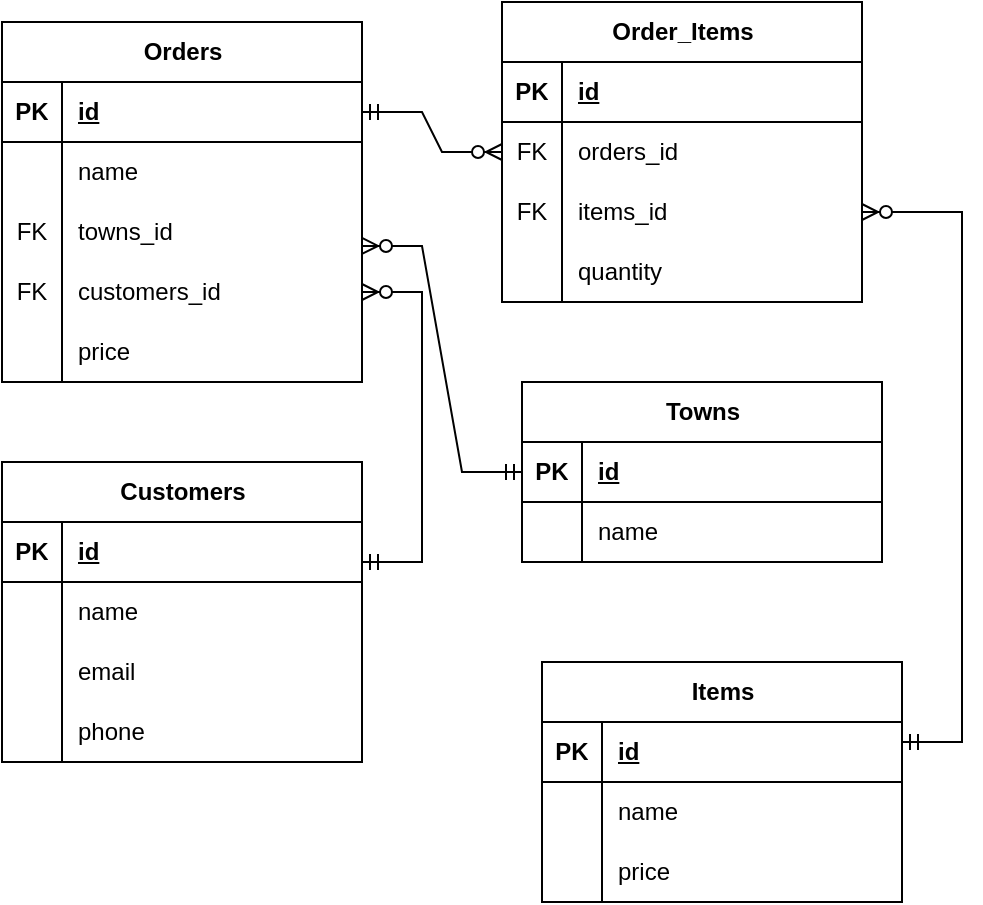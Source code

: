 <mxfile version="26.1.3">
  <diagram id="R2lEEEUBdFMjLlhIrx00" name="Page-1">
    <mxGraphModel dx="880" dy="444" grid="1" gridSize="10" guides="1" tooltips="1" connect="1" arrows="1" fold="1" page="1" pageScale="1" pageWidth="850" pageHeight="1100" math="0" shadow="0" extFonts="Permanent Marker^https://fonts.googleapis.com/css?family=Permanent+Marker">
      <root>
        <mxCell id="0" />
        <mxCell id="1" parent="0" />
        <mxCell id="ZqAyeUTLkDvac5WOvxIL-34" value="Towns" style="shape=table;startSize=30;container=1;collapsible=1;childLayout=tableLayout;fixedRows=1;rowLines=0;fontStyle=1;align=center;resizeLast=1;html=1;" vertex="1" parent="1">
          <mxGeometry x="360" y="240" width="180" height="90" as="geometry" />
        </mxCell>
        <mxCell id="ZqAyeUTLkDvac5WOvxIL-35" value="" style="shape=tableRow;horizontal=0;startSize=0;swimlaneHead=0;swimlaneBody=0;fillColor=none;collapsible=0;dropTarget=0;points=[[0,0.5],[1,0.5]];portConstraint=eastwest;top=0;left=0;right=0;bottom=1;" vertex="1" parent="ZqAyeUTLkDvac5WOvxIL-34">
          <mxGeometry y="30" width="180" height="30" as="geometry" />
        </mxCell>
        <mxCell id="ZqAyeUTLkDvac5WOvxIL-36" value="PK" style="shape=partialRectangle;connectable=0;fillColor=none;top=0;left=0;bottom=0;right=0;fontStyle=1;overflow=hidden;whiteSpace=wrap;html=1;" vertex="1" parent="ZqAyeUTLkDvac5WOvxIL-35">
          <mxGeometry width="30" height="30" as="geometry">
            <mxRectangle width="30" height="30" as="alternateBounds" />
          </mxGeometry>
        </mxCell>
        <mxCell id="ZqAyeUTLkDvac5WOvxIL-37" value="id" style="shape=partialRectangle;connectable=0;fillColor=none;top=0;left=0;bottom=0;right=0;align=left;spacingLeft=6;fontStyle=5;overflow=hidden;whiteSpace=wrap;html=1;" vertex="1" parent="ZqAyeUTLkDvac5WOvxIL-35">
          <mxGeometry x="30" width="150" height="30" as="geometry">
            <mxRectangle width="150" height="30" as="alternateBounds" />
          </mxGeometry>
        </mxCell>
        <mxCell id="ZqAyeUTLkDvac5WOvxIL-38" value="" style="shape=tableRow;horizontal=0;startSize=0;swimlaneHead=0;swimlaneBody=0;fillColor=none;collapsible=0;dropTarget=0;points=[[0,0.5],[1,0.5]];portConstraint=eastwest;top=0;left=0;right=0;bottom=0;" vertex="1" parent="ZqAyeUTLkDvac5WOvxIL-34">
          <mxGeometry y="60" width="180" height="30" as="geometry" />
        </mxCell>
        <mxCell id="ZqAyeUTLkDvac5WOvxIL-39" value="" style="shape=partialRectangle;connectable=0;fillColor=none;top=0;left=0;bottom=0;right=0;editable=1;overflow=hidden;whiteSpace=wrap;html=1;" vertex="1" parent="ZqAyeUTLkDvac5WOvxIL-38">
          <mxGeometry width="30" height="30" as="geometry">
            <mxRectangle width="30" height="30" as="alternateBounds" />
          </mxGeometry>
        </mxCell>
        <mxCell id="ZqAyeUTLkDvac5WOvxIL-40" value="name" style="shape=partialRectangle;connectable=0;fillColor=none;top=0;left=0;bottom=0;right=0;align=left;spacingLeft=6;overflow=hidden;whiteSpace=wrap;html=1;" vertex="1" parent="ZqAyeUTLkDvac5WOvxIL-38">
          <mxGeometry x="30" width="150" height="30" as="geometry">
            <mxRectangle width="150" height="30" as="alternateBounds" />
          </mxGeometry>
        </mxCell>
        <mxCell id="ZqAyeUTLkDvac5WOvxIL-50" value="Customers" style="shape=table;startSize=30;container=1;collapsible=1;childLayout=tableLayout;fixedRows=1;rowLines=0;fontStyle=1;align=center;resizeLast=1;html=1;" vertex="1" parent="1">
          <mxGeometry x="100" y="280" width="180" height="150" as="geometry" />
        </mxCell>
        <mxCell id="ZqAyeUTLkDvac5WOvxIL-51" value="" style="shape=tableRow;horizontal=0;startSize=0;swimlaneHead=0;swimlaneBody=0;fillColor=none;collapsible=0;dropTarget=0;points=[[0,0.5],[1,0.5]];portConstraint=eastwest;top=0;left=0;right=0;bottom=1;" vertex="1" parent="ZqAyeUTLkDvac5WOvxIL-50">
          <mxGeometry y="30" width="180" height="30" as="geometry" />
        </mxCell>
        <mxCell id="ZqAyeUTLkDvac5WOvxIL-52" value="PK" style="shape=partialRectangle;connectable=0;fillColor=none;top=0;left=0;bottom=0;right=0;fontStyle=1;overflow=hidden;whiteSpace=wrap;html=1;" vertex="1" parent="ZqAyeUTLkDvac5WOvxIL-51">
          <mxGeometry width="30" height="30" as="geometry">
            <mxRectangle width="30" height="30" as="alternateBounds" />
          </mxGeometry>
        </mxCell>
        <mxCell id="ZqAyeUTLkDvac5WOvxIL-53" value="id" style="shape=partialRectangle;connectable=0;fillColor=none;top=0;left=0;bottom=0;right=0;align=left;spacingLeft=6;fontStyle=5;overflow=hidden;whiteSpace=wrap;html=1;" vertex="1" parent="ZqAyeUTLkDvac5WOvxIL-51">
          <mxGeometry x="30" width="150" height="30" as="geometry">
            <mxRectangle width="150" height="30" as="alternateBounds" />
          </mxGeometry>
        </mxCell>
        <mxCell id="ZqAyeUTLkDvac5WOvxIL-54" value="" style="shape=tableRow;horizontal=0;startSize=0;swimlaneHead=0;swimlaneBody=0;fillColor=none;collapsible=0;dropTarget=0;points=[[0,0.5],[1,0.5]];portConstraint=eastwest;top=0;left=0;right=0;bottom=0;" vertex="1" parent="ZqAyeUTLkDvac5WOvxIL-50">
          <mxGeometry y="60" width="180" height="30" as="geometry" />
        </mxCell>
        <mxCell id="ZqAyeUTLkDvac5WOvxIL-55" value="" style="shape=partialRectangle;connectable=0;fillColor=none;top=0;left=0;bottom=0;right=0;editable=1;overflow=hidden;whiteSpace=wrap;html=1;" vertex="1" parent="ZqAyeUTLkDvac5WOvxIL-54">
          <mxGeometry width="30" height="30" as="geometry">
            <mxRectangle width="30" height="30" as="alternateBounds" />
          </mxGeometry>
        </mxCell>
        <mxCell id="ZqAyeUTLkDvac5WOvxIL-56" value="name" style="shape=partialRectangle;connectable=0;fillColor=none;top=0;left=0;bottom=0;right=0;align=left;spacingLeft=6;overflow=hidden;whiteSpace=wrap;html=1;" vertex="1" parent="ZqAyeUTLkDvac5WOvxIL-54">
          <mxGeometry x="30" width="150" height="30" as="geometry">
            <mxRectangle width="150" height="30" as="alternateBounds" />
          </mxGeometry>
        </mxCell>
        <mxCell id="ZqAyeUTLkDvac5WOvxIL-57" value="" style="shape=tableRow;horizontal=0;startSize=0;swimlaneHead=0;swimlaneBody=0;fillColor=none;collapsible=0;dropTarget=0;points=[[0,0.5],[1,0.5]];portConstraint=eastwest;top=0;left=0;right=0;bottom=0;" vertex="1" parent="ZqAyeUTLkDvac5WOvxIL-50">
          <mxGeometry y="90" width="180" height="30" as="geometry" />
        </mxCell>
        <mxCell id="ZqAyeUTLkDvac5WOvxIL-58" value="" style="shape=partialRectangle;connectable=0;fillColor=none;top=0;left=0;bottom=0;right=0;editable=1;overflow=hidden;whiteSpace=wrap;html=1;" vertex="1" parent="ZqAyeUTLkDvac5WOvxIL-57">
          <mxGeometry width="30" height="30" as="geometry">
            <mxRectangle width="30" height="30" as="alternateBounds" />
          </mxGeometry>
        </mxCell>
        <mxCell id="ZqAyeUTLkDvac5WOvxIL-59" value="email" style="shape=partialRectangle;connectable=0;fillColor=none;top=0;left=0;bottom=0;right=0;align=left;spacingLeft=6;overflow=hidden;whiteSpace=wrap;html=1;" vertex="1" parent="ZqAyeUTLkDvac5WOvxIL-57">
          <mxGeometry x="30" width="150" height="30" as="geometry">
            <mxRectangle width="150" height="30" as="alternateBounds" />
          </mxGeometry>
        </mxCell>
        <mxCell id="ZqAyeUTLkDvac5WOvxIL-60" value="" style="shape=tableRow;horizontal=0;startSize=0;swimlaneHead=0;swimlaneBody=0;fillColor=none;collapsible=0;dropTarget=0;points=[[0,0.5],[1,0.5]];portConstraint=eastwest;top=0;left=0;right=0;bottom=0;" vertex="1" parent="ZqAyeUTLkDvac5WOvxIL-50">
          <mxGeometry y="120" width="180" height="30" as="geometry" />
        </mxCell>
        <mxCell id="ZqAyeUTLkDvac5WOvxIL-61" value="" style="shape=partialRectangle;connectable=0;fillColor=none;top=0;left=0;bottom=0;right=0;editable=1;overflow=hidden;whiteSpace=wrap;html=1;" vertex="1" parent="ZqAyeUTLkDvac5WOvxIL-60">
          <mxGeometry width="30" height="30" as="geometry">
            <mxRectangle width="30" height="30" as="alternateBounds" />
          </mxGeometry>
        </mxCell>
        <mxCell id="ZqAyeUTLkDvac5WOvxIL-62" value="phone" style="shape=partialRectangle;connectable=0;fillColor=none;top=0;left=0;bottom=0;right=0;align=left;spacingLeft=6;overflow=hidden;whiteSpace=wrap;html=1;" vertex="1" parent="ZqAyeUTLkDvac5WOvxIL-60">
          <mxGeometry x="30" width="150" height="30" as="geometry">
            <mxRectangle width="150" height="30" as="alternateBounds" />
          </mxGeometry>
        </mxCell>
        <mxCell id="ZqAyeUTLkDvac5WOvxIL-63" value="Items" style="shape=table;startSize=30;container=1;collapsible=1;childLayout=tableLayout;fixedRows=1;rowLines=0;fontStyle=1;align=center;resizeLast=1;html=1;" vertex="1" parent="1">
          <mxGeometry x="370" y="380" width="180" height="120" as="geometry" />
        </mxCell>
        <mxCell id="ZqAyeUTLkDvac5WOvxIL-64" value="" style="shape=tableRow;horizontal=0;startSize=0;swimlaneHead=0;swimlaneBody=0;fillColor=none;collapsible=0;dropTarget=0;points=[[0,0.5],[1,0.5]];portConstraint=eastwest;top=0;left=0;right=0;bottom=1;" vertex="1" parent="ZqAyeUTLkDvac5WOvxIL-63">
          <mxGeometry y="30" width="180" height="30" as="geometry" />
        </mxCell>
        <mxCell id="ZqAyeUTLkDvac5WOvxIL-65" value="PK" style="shape=partialRectangle;connectable=0;fillColor=none;top=0;left=0;bottom=0;right=0;fontStyle=1;overflow=hidden;whiteSpace=wrap;html=1;" vertex="1" parent="ZqAyeUTLkDvac5WOvxIL-64">
          <mxGeometry width="30" height="30" as="geometry">
            <mxRectangle width="30" height="30" as="alternateBounds" />
          </mxGeometry>
        </mxCell>
        <mxCell id="ZqAyeUTLkDvac5WOvxIL-66" value="id" style="shape=partialRectangle;connectable=0;fillColor=none;top=0;left=0;bottom=0;right=0;align=left;spacingLeft=6;fontStyle=5;overflow=hidden;whiteSpace=wrap;html=1;" vertex="1" parent="ZqAyeUTLkDvac5WOvxIL-64">
          <mxGeometry x="30" width="150" height="30" as="geometry">
            <mxRectangle width="150" height="30" as="alternateBounds" />
          </mxGeometry>
        </mxCell>
        <mxCell id="ZqAyeUTLkDvac5WOvxIL-67" value="" style="shape=tableRow;horizontal=0;startSize=0;swimlaneHead=0;swimlaneBody=0;fillColor=none;collapsible=0;dropTarget=0;points=[[0,0.5],[1,0.5]];portConstraint=eastwest;top=0;left=0;right=0;bottom=0;" vertex="1" parent="ZqAyeUTLkDvac5WOvxIL-63">
          <mxGeometry y="60" width="180" height="30" as="geometry" />
        </mxCell>
        <mxCell id="ZqAyeUTLkDvac5WOvxIL-68" value="" style="shape=partialRectangle;connectable=0;fillColor=none;top=0;left=0;bottom=0;right=0;editable=1;overflow=hidden;whiteSpace=wrap;html=1;" vertex="1" parent="ZqAyeUTLkDvac5WOvxIL-67">
          <mxGeometry width="30" height="30" as="geometry">
            <mxRectangle width="30" height="30" as="alternateBounds" />
          </mxGeometry>
        </mxCell>
        <mxCell id="ZqAyeUTLkDvac5WOvxIL-69" value="name" style="shape=partialRectangle;connectable=0;fillColor=none;top=0;left=0;bottom=0;right=0;align=left;spacingLeft=6;overflow=hidden;whiteSpace=wrap;html=1;" vertex="1" parent="ZqAyeUTLkDvac5WOvxIL-67">
          <mxGeometry x="30" width="150" height="30" as="geometry">
            <mxRectangle width="150" height="30" as="alternateBounds" />
          </mxGeometry>
        </mxCell>
        <mxCell id="ZqAyeUTLkDvac5WOvxIL-70" value="" style="shape=tableRow;horizontal=0;startSize=0;swimlaneHead=0;swimlaneBody=0;fillColor=none;collapsible=0;dropTarget=0;points=[[0,0.5],[1,0.5]];portConstraint=eastwest;top=0;left=0;right=0;bottom=0;" vertex="1" parent="ZqAyeUTLkDvac5WOvxIL-63">
          <mxGeometry y="90" width="180" height="30" as="geometry" />
        </mxCell>
        <mxCell id="ZqAyeUTLkDvac5WOvxIL-71" value="" style="shape=partialRectangle;connectable=0;fillColor=none;top=0;left=0;bottom=0;right=0;editable=1;overflow=hidden;whiteSpace=wrap;html=1;" vertex="1" parent="ZqAyeUTLkDvac5WOvxIL-70">
          <mxGeometry width="30" height="30" as="geometry">
            <mxRectangle width="30" height="30" as="alternateBounds" />
          </mxGeometry>
        </mxCell>
        <mxCell id="ZqAyeUTLkDvac5WOvxIL-72" value="price" style="shape=partialRectangle;connectable=0;fillColor=none;top=0;left=0;bottom=0;right=0;align=left;spacingLeft=6;overflow=hidden;whiteSpace=wrap;html=1;" vertex="1" parent="ZqAyeUTLkDvac5WOvxIL-70">
          <mxGeometry x="30" width="150" height="30" as="geometry">
            <mxRectangle width="150" height="30" as="alternateBounds" />
          </mxGeometry>
        </mxCell>
        <mxCell id="ZqAyeUTLkDvac5WOvxIL-76" value="Order_Items" style="shape=table;startSize=30;container=1;collapsible=1;childLayout=tableLayout;fixedRows=1;rowLines=0;fontStyle=1;align=center;resizeLast=1;html=1;" vertex="1" parent="1">
          <mxGeometry x="350" y="50" width="180" height="150" as="geometry" />
        </mxCell>
        <mxCell id="ZqAyeUTLkDvac5WOvxIL-77" value="" style="shape=tableRow;horizontal=0;startSize=0;swimlaneHead=0;swimlaneBody=0;fillColor=none;collapsible=0;dropTarget=0;points=[[0,0.5],[1,0.5]];portConstraint=eastwest;top=0;left=0;right=0;bottom=1;" vertex="1" parent="ZqAyeUTLkDvac5WOvxIL-76">
          <mxGeometry y="30" width="180" height="30" as="geometry" />
        </mxCell>
        <mxCell id="ZqAyeUTLkDvac5WOvxIL-78" value="PK" style="shape=partialRectangle;connectable=0;fillColor=none;top=0;left=0;bottom=0;right=0;fontStyle=1;overflow=hidden;whiteSpace=wrap;html=1;" vertex="1" parent="ZqAyeUTLkDvac5WOvxIL-77">
          <mxGeometry width="30" height="30" as="geometry">
            <mxRectangle width="30" height="30" as="alternateBounds" />
          </mxGeometry>
        </mxCell>
        <mxCell id="ZqAyeUTLkDvac5WOvxIL-79" value="id" style="shape=partialRectangle;connectable=0;fillColor=none;top=0;left=0;bottom=0;right=0;align=left;spacingLeft=6;fontStyle=5;overflow=hidden;whiteSpace=wrap;html=1;" vertex="1" parent="ZqAyeUTLkDvac5WOvxIL-77">
          <mxGeometry x="30" width="150" height="30" as="geometry">
            <mxRectangle width="150" height="30" as="alternateBounds" />
          </mxGeometry>
        </mxCell>
        <mxCell id="ZqAyeUTLkDvac5WOvxIL-80" value="" style="shape=tableRow;horizontal=0;startSize=0;swimlaneHead=0;swimlaneBody=0;fillColor=none;collapsible=0;dropTarget=0;points=[[0,0.5],[1,0.5]];portConstraint=eastwest;top=0;left=0;right=0;bottom=0;" vertex="1" parent="ZqAyeUTLkDvac5WOvxIL-76">
          <mxGeometry y="60" width="180" height="30" as="geometry" />
        </mxCell>
        <mxCell id="ZqAyeUTLkDvac5WOvxIL-81" value="FK" style="shape=partialRectangle;connectable=0;fillColor=none;top=0;left=0;bottom=0;right=0;editable=1;overflow=hidden;whiteSpace=wrap;html=1;" vertex="1" parent="ZqAyeUTLkDvac5WOvxIL-80">
          <mxGeometry width="30" height="30" as="geometry">
            <mxRectangle width="30" height="30" as="alternateBounds" />
          </mxGeometry>
        </mxCell>
        <mxCell id="ZqAyeUTLkDvac5WOvxIL-82" value="orders_id" style="shape=partialRectangle;connectable=0;fillColor=none;top=0;left=0;bottom=0;right=0;align=left;spacingLeft=6;overflow=hidden;whiteSpace=wrap;html=1;" vertex="1" parent="ZqAyeUTLkDvac5WOvxIL-80">
          <mxGeometry x="30" width="150" height="30" as="geometry">
            <mxRectangle width="150" height="30" as="alternateBounds" />
          </mxGeometry>
        </mxCell>
        <mxCell id="ZqAyeUTLkDvac5WOvxIL-83" value="" style="shape=tableRow;horizontal=0;startSize=0;swimlaneHead=0;swimlaneBody=0;fillColor=none;collapsible=0;dropTarget=0;points=[[0,0.5],[1,0.5]];portConstraint=eastwest;top=0;left=0;right=0;bottom=0;" vertex="1" parent="ZqAyeUTLkDvac5WOvxIL-76">
          <mxGeometry y="90" width="180" height="30" as="geometry" />
        </mxCell>
        <mxCell id="ZqAyeUTLkDvac5WOvxIL-84" value="FK" style="shape=partialRectangle;connectable=0;fillColor=none;top=0;left=0;bottom=0;right=0;editable=1;overflow=hidden;whiteSpace=wrap;html=1;" vertex="1" parent="ZqAyeUTLkDvac5WOvxIL-83">
          <mxGeometry width="30" height="30" as="geometry">
            <mxRectangle width="30" height="30" as="alternateBounds" />
          </mxGeometry>
        </mxCell>
        <mxCell id="ZqAyeUTLkDvac5WOvxIL-85" value="items_id" style="shape=partialRectangle;connectable=0;fillColor=none;top=0;left=0;bottom=0;right=0;align=left;spacingLeft=6;overflow=hidden;whiteSpace=wrap;html=1;" vertex="1" parent="ZqAyeUTLkDvac5WOvxIL-83">
          <mxGeometry x="30" width="150" height="30" as="geometry">
            <mxRectangle width="150" height="30" as="alternateBounds" />
          </mxGeometry>
        </mxCell>
        <mxCell id="ZqAyeUTLkDvac5WOvxIL-86" value="" style="shape=tableRow;horizontal=0;startSize=0;swimlaneHead=0;swimlaneBody=0;fillColor=none;collapsible=0;dropTarget=0;points=[[0,0.5],[1,0.5]];portConstraint=eastwest;top=0;left=0;right=0;bottom=0;" vertex="1" parent="ZqAyeUTLkDvac5WOvxIL-76">
          <mxGeometry y="120" width="180" height="30" as="geometry" />
        </mxCell>
        <mxCell id="ZqAyeUTLkDvac5WOvxIL-87" value="" style="shape=partialRectangle;connectable=0;fillColor=none;top=0;left=0;bottom=0;right=0;editable=1;overflow=hidden;whiteSpace=wrap;html=1;" vertex="1" parent="ZqAyeUTLkDvac5WOvxIL-86">
          <mxGeometry width="30" height="30" as="geometry">
            <mxRectangle width="30" height="30" as="alternateBounds" />
          </mxGeometry>
        </mxCell>
        <mxCell id="ZqAyeUTLkDvac5WOvxIL-88" value="quantity" style="shape=partialRectangle;connectable=0;fillColor=none;top=0;left=0;bottom=0;right=0;align=left;spacingLeft=6;overflow=hidden;whiteSpace=wrap;html=1;" vertex="1" parent="ZqAyeUTLkDvac5WOvxIL-86">
          <mxGeometry x="30" width="150" height="30" as="geometry">
            <mxRectangle width="150" height="30" as="alternateBounds" />
          </mxGeometry>
        </mxCell>
        <mxCell id="ZqAyeUTLkDvac5WOvxIL-1" value="Orders" style="shape=table;startSize=30;container=1;collapsible=1;childLayout=tableLayout;fixedRows=1;rowLines=0;fontStyle=1;align=center;resizeLast=1;html=1;" vertex="1" parent="1">
          <mxGeometry x="100" y="60" width="180" height="180" as="geometry" />
        </mxCell>
        <mxCell id="ZqAyeUTLkDvac5WOvxIL-2" value="" style="shape=tableRow;horizontal=0;startSize=0;swimlaneHead=0;swimlaneBody=0;fillColor=none;collapsible=0;dropTarget=0;points=[[0,0.5],[1,0.5]];portConstraint=eastwest;top=0;left=0;right=0;bottom=1;" vertex="1" parent="ZqAyeUTLkDvac5WOvxIL-1">
          <mxGeometry y="30" width="180" height="30" as="geometry" />
        </mxCell>
        <mxCell id="ZqAyeUTLkDvac5WOvxIL-3" value="PK" style="shape=partialRectangle;connectable=0;fillColor=none;top=0;left=0;bottom=0;right=0;fontStyle=1;overflow=hidden;whiteSpace=wrap;html=1;" vertex="1" parent="ZqAyeUTLkDvac5WOvxIL-2">
          <mxGeometry width="30" height="30" as="geometry">
            <mxRectangle width="30" height="30" as="alternateBounds" />
          </mxGeometry>
        </mxCell>
        <mxCell id="ZqAyeUTLkDvac5WOvxIL-4" value="id" style="shape=partialRectangle;connectable=0;fillColor=none;top=0;left=0;bottom=0;right=0;align=left;spacingLeft=6;fontStyle=5;overflow=hidden;whiteSpace=wrap;html=1;" vertex="1" parent="ZqAyeUTLkDvac5WOvxIL-2">
          <mxGeometry x="30" width="150" height="30" as="geometry">
            <mxRectangle width="150" height="30" as="alternateBounds" />
          </mxGeometry>
        </mxCell>
        <mxCell id="ZqAyeUTLkDvac5WOvxIL-5" value="" style="shape=tableRow;horizontal=0;startSize=0;swimlaneHead=0;swimlaneBody=0;fillColor=none;collapsible=0;dropTarget=0;points=[[0,0.5],[1,0.5]];portConstraint=eastwest;top=0;left=0;right=0;bottom=0;" vertex="1" parent="ZqAyeUTLkDvac5WOvxIL-1">
          <mxGeometry y="60" width="180" height="30" as="geometry" />
        </mxCell>
        <mxCell id="ZqAyeUTLkDvac5WOvxIL-6" value="" style="shape=partialRectangle;connectable=0;fillColor=none;top=0;left=0;bottom=0;right=0;editable=1;overflow=hidden;whiteSpace=wrap;html=1;" vertex="1" parent="ZqAyeUTLkDvac5WOvxIL-5">
          <mxGeometry width="30" height="30" as="geometry">
            <mxRectangle width="30" height="30" as="alternateBounds" />
          </mxGeometry>
        </mxCell>
        <mxCell id="ZqAyeUTLkDvac5WOvxIL-7" value="name" style="shape=partialRectangle;connectable=0;fillColor=none;top=0;left=0;bottom=0;right=0;align=left;spacingLeft=6;overflow=hidden;whiteSpace=wrap;html=1;" vertex="1" parent="ZqAyeUTLkDvac5WOvxIL-5">
          <mxGeometry x="30" width="150" height="30" as="geometry">
            <mxRectangle width="150" height="30" as="alternateBounds" />
          </mxGeometry>
        </mxCell>
        <mxCell id="ZqAyeUTLkDvac5WOvxIL-8" value="" style="shape=tableRow;horizontal=0;startSize=0;swimlaneHead=0;swimlaneBody=0;fillColor=none;collapsible=0;dropTarget=0;points=[[0,0.5],[1,0.5]];portConstraint=eastwest;top=0;left=0;right=0;bottom=0;" vertex="1" parent="ZqAyeUTLkDvac5WOvxIL-1">
          <mxGeometry y="90" width="180" height="30" as="geometry" />
        </mxCell>
        <mxCell id="ZqAyeUTLkDvac5WOvxIL-9" value="FK" style="shape=partialRectangle;connectable=0;fillColor=none;top=0;left=0;bottom=0;right=0;editable=1;overflow=hidden;whiteSpace=wrap;html=1;" vertex="1" parent="ZqAyeUTLkDvac5WOvxIL-8">
          <mxGeometry width="30" height="30" as="geometry">
            <mxRectangle width="30" height="30" as="alternateBounds" />
          </mxGeometry>
        </mxCell>
        <mxCell id="ZqAyeUTLkDvac5WOvxIL-10" value="towns_id" style="shape=partialRectangle;connectable=0;fillColor=none;top=0;left=0;bottom=0;right=0;align=left;spacingLeft=6;overflow=hidden;whiteSpace=wrap;html=1;" vertex="1" parent="ZqAyeUTLkDvac5WOvxIL-8">
          <mxGeometry x="30" width="150" height="30" as="geometry">
            <mxRectangle width="150" height="30" as="alternateBounds" />
          </mxGeometry>
        </mxCell>
        <mxCell id="ZqAyeUTLkDvac5WOvxIL-15" value="" style="shape=tableRow;horizontal=0;startSize=0;swimlaneHead=0;swimlaneBody=0;fillColor=none;collapsible=0;dropTarget=0;points=[[0,0.5],[1,0.5]];portConstraint=eastwest;top=0;left=0;right=0;bottom=0;" vertex="1" parent="ZqAyeUTLkDvac5WOvxIL-1">
          <mxGeometry y="120" width="180" height="30" as="geometry" />
        </mxCell>
        <mxCell id="ZqAyeUTLkDvac5WOvxIL-16" value="FK" style="shape=partialRectangle;connectable=0;fillColor=none;top=0;left=0;bottom=0;right=0;editable=1;overflow=hidden;whiteSpace=wrap;html=1;" vertex="1" parent="ZqAyeUTLkDvac5WOvxIL-15">
          <mxGeometry width="30" height="30" as="geometry">
            <mxRectangle width="30" height="30" as="alternateBounds" />
          </mxGeometry>
        </mxCell>
        <mxCell id="ZqAyeUTLkDvac5WOvxIL-17" value="customers_id" style="shape=partialRectangle;connectable=0;fillColor=none;top=0;left=0;bottom=0;right=0;align=left;spacingLeft=6;overflow=hidden;whiteSpace=wrap;html=1;" vertex="1" parent="ZqAyeUTLkDvac5WOvxIL-15">
          <mxGeometry x="30" width="150" height="30" as="geometry">
            <mxRectangle width="150" height="30" as="alternateBounds" />
          </mxGeometry>
        </mxCell>
        <mxCell id="ZqAyeUTLkDvac5WOvxIL-11" value="" style="shape=tableRow;horizontal=0;startSize=0;swimlaneHead=0;swimlaneBody=0;fillColor=none;collapsible=0;dropTarget=0;points=[[0,0.5],[1,0.5]];portConstraint=eastwest;top=0;left=0;right=0;bottom=0;" vertex="1" parent="ZqAyeUTLkDvac5WOvxIL-1">
          <mxGeometry y="150" width="180" height="30" as="geometry" />
        </mxCell>
        <mxCell id="ZqAyeUTLkDvac5WOvxIL-12" value="" style="shape=partialRectangle;connectable=0;fillColor=none;top=0;left=0;bottom=0;right=0;editable=1;overflow=hidden;whiteSpace=wrap;html=1;" vertex="1" parent="ZqAyeUTLkDvac5WOvxIL-11">
          <mxGeometry width="30" height="30" as="geometry">
            <mxRectangle width="30" height="30" as="alternateBounds" />
          </mxGeometry>
        </mxCell>
        <mxCell id="ZqAyeUTLkDvac5WOvxIL-13" value="price" style="shape=partialRectangle;connectable=0;fillColor=none;top=0;left=0;bottom=0;right=0;align=left;spacingLeft=6;overflow=hidden;whiteSpace=wrap;html=1;" vertex="1" parent="ZqAyeUTLkDvac5WOvxIL-11">
          <mxGeometry x="30" width="150" height="30" as="geometry">
            <mxRectangle width="150" height="30" as="alternateBounds" />
          </mxGeometry>
        </mxCell>
        <mxCell id="ZqAyeUTLkDvac5WOvxIL-92" value="" style="edgeStyle=entityRelationEdgeStyle;fontSize=12;html=1;endArrow=ERzeroToMany;startArrow=ERmandOne;rounded=0;exitX=1;exitY=0.667;exitDx=0;exitDy=0;exitPerimeter=0;entryX=1;entryY=0.5;entryDx=0;entryDy=0;" edge="1" parent="1" source="ZqAyeUTLkDvac5WOvxIL-51" target="ZqAyeUTLkDvac5WOvxIL-15">
          <mxGeometry width="100" height="100" relative="1" as="geometry">
            <mxPoint x="283.06" y="314.98" as="sourcePoint" />
            <mxPoint x="290.0" y="150" as="targetPoint" />
            <Array as="points">
              <mxPoint x="303.06" y="324.99" />
              <mxPoint x="303.06" y="324.99" />
              <mxPoint x="300" y="200" />
              <mxPoint x="313" y="190" />
              <mxPoint x="310" y="220" />
              <mxPoint x="300" y="190" />
              <mxPoint x="293.06" y="184.99" />
              <mxPoint x="333.06" y="184.99" />
              <mxPoint x="283.06" y="174.99" />
            </Array>
          </mxGeometry>
        </mxCell>
        <mxCell id="ZqAyeUTLkDvac5WOvxIL-94" value="" style="edgeStyle=entityRelationEdgeStyle;fontSize=12;html=1;endArrow=ERzeroToMany;startArrow=ERmandOne;rounded=0;exitX=1;exitY=0.5;exitDx=0;exitDy=0;entryX=0;entryY=0.5;entryDx=0;entryDy=0;" edge="1" parent="1" source="ZqAyeUTLkDvac5WOvxIL-2" target="ZqAyeUTLkDvac5WOvxIL-80">
          <mxGeometry width="100" height="100" relative="1" as="geometry">
            <mxPoint x="410" y="350" as="sourcePoint" />
            <mxPoint x="420" y="260" as="targetPoint" />
            <Array as="points">
              <mxPoint x="313.06" y="334.99" />
              <mxPoint x="313.06" y="334.99" />
              <mxPoint x="410" y="310" />
              <mxPoint x="410" y="280" />
              <mxPoint x="310" y="210" />
              <mxPoint x="323" y="200" />
              <mxPoint x="320" y="230" />
              <mxPoint x="310" y="200" />
              <mxPoint x="303.06" y="194.99" />
              <mxPoint x="343.06" y="194.99" />
              <mxPoint x="293.06" y="184.99" />
            </Array>
          </mxGeometry>
        </mxCell>
        <mxCell id="ZqAyeUTLkDvac5WOvxIL-97" value="" style="edgeStyle=entityRelationEdgeStyle;fontSize=12;html=1;endArrow=ERzeroToMany;startArrow=ERmandOne;rounded=0;entryX=1;entryY=0.5;entryDx=0;entryDy=0;" edge="1" parent="1" target="ZqAyeUTLkDvac5WOvxIL-83">
          <mxGeometry width="100" height="100" relative="1" as="geometry">
            <mxPoint x="550" y="420" as="sourcePoint" />
            <mxPoint x="580" y="150" as="targetPoint" />
            <Array as="points">
              <mxPoint x="543.06" y="359.99" />
              <mxPoint x="550" y="360" />
              <mxPoint x="550" y="360" />
              <mxPoint x="600" y="390" />
              <mxPoint x="580" y="280" />
              <mxPoint x="580" y="100" />
              <mxPoint x="590" y="110" />
              <mxPoint x="740" y="100" />
              <mxPoint x="590" y="90" />
              <mxPoint x="543.06" y="359.99" />
              <mxPoint x="700" y="265" />
              <mxPoint x="540" y="235" />
              <mxPoint x="553" y="225" />
              <mxPoint x="550" y="255" />
              <mxPoint x="540" y="225" />
              <mxPoint x="533.06" y="219.99" />
              <mxPoint x="573.06" y="219.99" />
              <mxPoint x="523.06" y="209.99" />
            </Array>
          </mxGeometry>
        </mxCell>
        <mxCell id="ZqAyeUTLkDvac5WOvxIL-99" value="" style="edgeStyle=entityRelationEdgeStyle;fontSize=12;html=1;endArrow=ERzeroToMany;startArrow=ERmandOne;rounded=0;exitX=0;exitY=0.5;exitDx=0;exitDy=0;entryX=1;entryY=0.733;entryDx=0;entryDy=0;entryPerimeter=0;" edge="1" parent="1" source="ZqAyeUTLkDvac5WOvxIL-35" target="ZqAyeUTLkDvac5WOvxIL-8">
          <mxGeometry width="100" height="100" relative="1" as="geometry">
            <mxPoint x="440" y="485" as="sourcePoint" />
            <mxPoint x="370" y="360" as="targetPoint" />
            <Array as="points">
              <mxPoint x="443.06" y="544.99" />
              <mxPoint x="440" y="450" />
              <mxPoint x="450" y="460" />
              <mxPoint x="480" y="460" />
              <mxPoint x="450" y="360" />
              <mxPoint x="460" y="370" />
              <mxPoint x="443.06" y="544.99" />
              <mxPoint x="540" y="520" />
              <mxPoint x="540" y="490" />
              <mxPoint x="440" y="420" />
              <mxPoint x="453" y="410" />
              <mxPoint x="450" y="440" />
              <mxPoint x="440" y="410" />
              <mxPoint x="433.06" y="404.99" />
              <mxPoint x="473.06" y="404.99" />
              <mxPoint x="423.06" y="394.99" />
            </Array>
          </mxGeometry>
        </mxCell>
      </root>
    </mxGraphModel>
  </diagram>
</mxfile>
